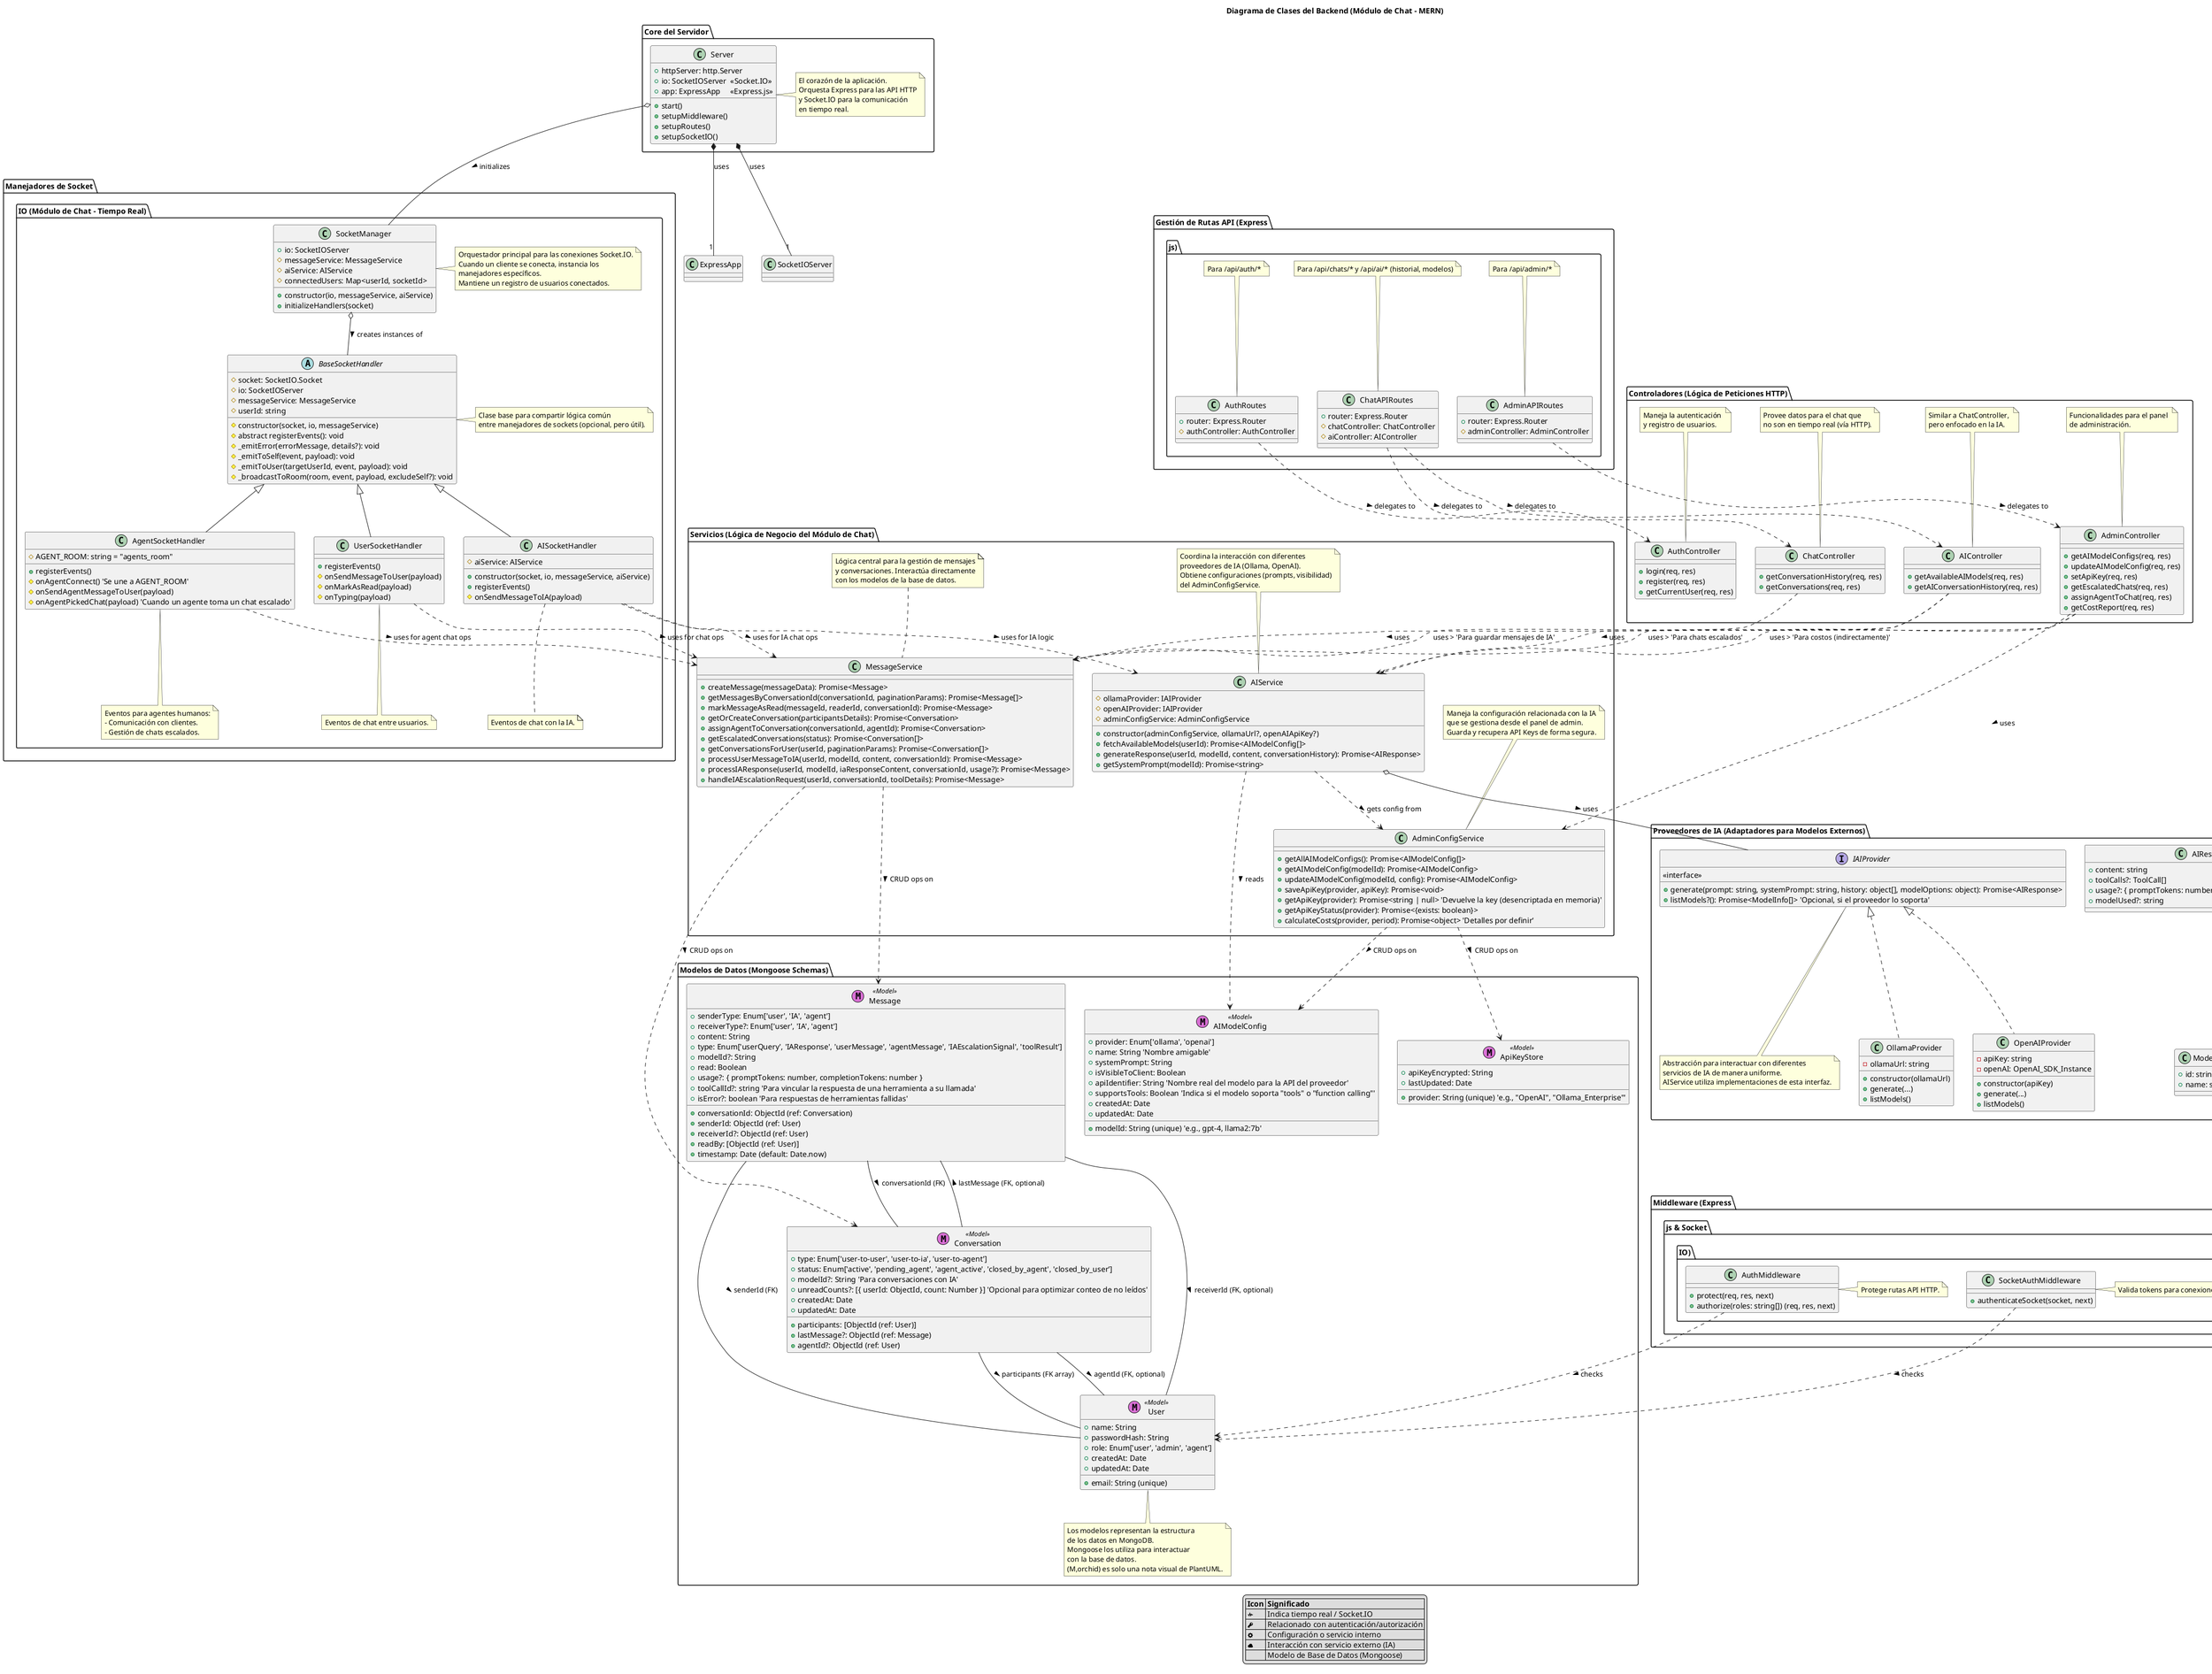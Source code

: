 @startuml Diagrama_Clases_Backend_Chat_MERN


title Diagrama de Clases del Backend (Módulo de Chat - MERN)

' MARK: Core
package "Core del Servidor" {
    class Server {
        + httpServer: http.Server
        + io: SocketIOServer  <<Socket.IO>>
        + app: ExpressApp     <<Express.js>>
        + start()
        + setupMiddleware()
        + setupRoutes()
        + setupSocketIO()
    }
    note right of Server
        El corazón de la aplicación.
        Orquesta Express para las API HTTP
        y Socket.IO para la comunicación
        en tiempo real.
    end note
}

' MARK: Rutas API
package "Gestión de Rutas API (Express.js)" {
    class AuthRoutes {
        + router: Express.Router
        # authController: AuthController
    }
    note top of AuthRoutes : Para /api/auth/*

    class ChatAPIRoutes {
        + router: Express.Router
        # chatController: ChatController
        # aiController: AIController
    }
    note top of ChatAPIRoutes : Para /api/chats/* y /api/ai/* (historial, modelos)

    class AdminAPIRoutes {
        + router: Express.Router
        # adminController: AdminController
    }
    note top of AdminAPIRoutes : Para /api/admin/*
}

' MARK: Controladores
package "Controladores (Lógica de Peticiones HTTP)" {
    class AuthController {
        + login(req, res)
        + register(req, res)
        + getCurrentUser(req, res)
    }
    note top of AuthController
        Maneja la autenticación 
        y registro de usuarios.
    end note

    class ChatController {
        + getConversationHistory(req, res)
        + getConversations(req, res)
    }
    note top of ChatController
        Provee datos para el chat que 
        no son en tiempo real (vía HTTP).
    end note

    class AIController {
        + getAvailableAIModels(req, res)
        + getAIConversationHistory(req, res)
    }
    note top of AIController
        Similar a ChatController, 
        pero enfocado en la IA.
    end note

    class AdminController {
        + getAIModelConfigs(req, res)
        + updateAIModelConfig(req, res)
        + setApiKey(req, res)
        + getEscalatedChats(req, res)
        + assignAgentToChat(req, res)
        + getCostReport(req, res)
    }
    note top of AdminController
        Funcionalidades para el panel 
        de administración.
    end note
}

' MARK: Manejadores de Socket.IO
package "Manejadores de Socket.IO (Módulo de Chat - Tiempo Real)" {
    class SocketManager {
        + io: SocketIOServer
        # messageService: MessageService
        # aiService: AIService
        # connectedUsers: Map<userId, socketId>
        + constructor(io, messageService, aiService)
        + initializeHandlers(socket)
    }
    note right of SocketManager
        Orquestador principal para las conexiones Socket.IO.
        Cuando un cliente se conecta, instancia los
        manejadores específicos.
        Mantiene un registro de usuarios conectados.
    end note

    abstract class BaseSocketHandler {
        # socket: SocketIO.Socket
        # io: SocketIOServer
        # messageService: MessageService
        # userId: string
        # constructor(socket, io, messageService)
        # abstract registerEvents(): void
        # _emitError(errorMessage, details?): void
        # _emitToSelf(event, payload): void
        # _emitToUser(targetUserId, event, payload): void
        # _broadcastToRoom(room, event, payload, excludeSelf?): void
    }
    note right of BaseSocketHandler
        Clase base para compartir lógica común
        entre manejadores de sockets (opcional, pero útil).
    end note

    class UserSocketHandler extends BaseSocketHandler {
        + registerEvents()
        # onSendMessageToUser(payload)
        # onMarkAsRead(payload)
        # onTyping(payload)
    }
    note bottom of UserSocketHandler : Eventos de chat entre usuarios.

    class AISocketHandler extends BaseSocketHandler {
        # aiService: AIService
        + constructor(socket, io, messageService, aiService)
        + registerEvents()
        # onSendMessageToIA(payload)
    }
    note bottom of AISocketHandler : Eventos de chat con la IA.

    class AgentSocketHandler extends BaseSocketHandler {
        # AGENT_ROOM: string = "agents_room"
        + registerEvents()
        # onAgentConnect() 'Se une a AGENT_ROOM'
        # onSendAgentMessageToUser(payload)
        # onAgentPickedChat(payload) 'Cuando un agente toma un chat escalado'
    }
    note bottom of AgentSocketHandler
        Eventos para agentes humanos:
        - Comunicación con clientes.
        - Gestión de chats escalados.
    end note
}

' MARK: Servicios
package "Servicios (Lógica de Negocio del Módulo de Chat)" {
    class MessageService {
        + createMessage(messageData): Promise<Message>
        + getMessagesByConversationId(conversationId, paginationParams): Promise<Message[]>
        + markMessageAsRead(messageId, readerId, conversationId): Promise<Message>
        + getOrCreateConversation(participantsDetails): Promise<Conversation>
        + assignAgentToConversation(conversationId, agentId): Promise<Conversation>
        + getEscalatedConversations(status): Promise<Conversation[]>
        + getConversationsForUser(userId, paginationParams): Promise<Conversation[]>
        + processUserMessageToIA(userId, modelId, content, conversationId): Promise<Message>
        + processIAResponse(userId, modelId, iaResponseContent, conversationId, usage?): Promise<Message>
        + handleIAEscalationRequest(userId, conversationId, toolDetails): Promise<Message>
    }
    note top of MessageService
        Lógica central para la gestión de mensajes
        y conversaciones. Interactúa directamente
        con los modelos de la base de datos.
    end note

    class AIService {
        # ollamaProvider: IAIProvider
        # openAIProvider: IAIProvider
        # adminConfigService: AdminConfigService
        + constructor(adminConfigService, ollamaUrl?, openAIApiKey?)
        + fetchAvailableModels(userId): Promise<AIModelConfig[]>
        + generateResponse(userId, modelId, content, conversationHistory): Promise<AIResponse>
        + getSystemPrompt(modelId): Promise<string>
    }
    note top of AIService
        Coordina la interacción con diferentes
        proveedores de IA (Ollama, OpenAI).
        Obtiene configuraciones (prompts, visibilidad)
        del AdminConfigService.
    end note

    class AdminConfigService {
        + getAllAIModelConfigs(): Promise<AIModelConfig[]>
        + getAIModelConfig(modelId): Promise<AIModelConfig>
        + updateAIModelConfig(modelId, config): Promise<AIModelConfig>
        + saveApiKey(provider, apiKey): Promise<void>
        + getApiKey(provider): Promise<string | null> 'Devuelve la key (desencriptada en memoria)'
        + getApiKeyStatus(provider): Promise<{exists: boolean}>
        + calculateCosts(provider, period): Promise<object> 'Detalles por definir'
    }
    note top of AdminConfigService
        Maneja la configuración relacionada con la IA
        que se gestiona desde el panel de admin.
        Guarda y recupera API Keys de forma segura.
    end note
}

' MARK: Proveedores de IA
package "Proveedores de IA (Adaptadores para Modelos Externos)" {
    interface IAIProvider {
        <<interface>>
        + generate(prompt: string, systemPrompt: string, history: object[], modelOptions: object): Promise<AIResponse>
        + listModels?(): Promise<ModelInfo[]> 'Opcional, si el proveedor lo soporta'
    }
    class OllamaProvider implements IAIProvider {
        - ollamaUrl: string
        + constructor(ollamaUrl)
        + generate(...)
        + listModels()
    }
    class OpenAIProvider implements IAIProvider {
        - apiKey: string
        - openAI: OpenAI_SDK_Instance
        + constructor(apiKey)
        + generate(...)
        + listModels()
    }
    class AIResponse {
        + content: string
        + toolCalls?: ToolCall[]
        + usage?: { promptTokens: number, completionTokens: number }
        + modelUsed?: string
    }
    class ToolCall {
        + id: string 'Para OpenAI'
        + type: string 'function'
        + function: { name: string, arguments: string } 'Los argumentos vienen como JSON string'
    }
    class ModelInfo {
        + id: string
        + name: string
    }
    note bottom of IAIProvider
        Abstracción para interactuar con diferentes
        servicios de IA de manera uniforme.
        AIService utiliza implementaciones de esta interfaz.
    end note
}

' MARK: Modelos de Datos
package "Modelos de Datos (Mongoose Schemas)" {
    class User <<(M,orchid) Model>> {
        + name: String
        + email: String (unique)
        + passwordHash: String
        + role: Enum['user', 'admin', 'agent']
        + createdAt: Date
        + updatedAt: Date
    }
    class Message <<(M,orchid) Model>> {
        + conversationId: ObjectId (ref: Conversation)
        + senderId: ObjectId (ref: User)
        + senderType: Enum['user', 'IA', 'agent']
        + receiverId?: ObjectId (ref: User)
        + receiverType?: Enum['user', 'IA', 'agent']
        + content: String
        + type: Enum['userQuery', 'IAResponse', 'userMessage', 'agentMessage', 'IAEscalationSignal', 'toolResult']
        + modelId?: String
        + read: Boolean
        + readBy: [ObjectId (ref: User)]
        + timestamp: Date (default: Date.now)
        + usage?: { promptTokens: number, completionTokens: number }
        + toolCallId?: string 'Para vincular la respuesta de una herramienta a su llamada'
        + isError?: boolean 'Para respuestas de herramientas fallidas'
    }
    class Conversation <<(M,orchid) Model>> {
        + participants: [ObjectId (ref: User)]
        + type: Enum['user-to-user', 'user-to-ia', 'user-to-agent']
        + lastMessage?: ObjectId (ref: Message)
        + status: Enum['active', 'pending_agent', 'agent_active', 'closed_by_agent', 'closed_by_user']
        + agentId?: ObjectId (ref: User)
        + modelId?: String 'Para conversaciones con IA'
        + unreadCounts?: [{ userId: ObjectId, count: Number }] 'Opcional para optimizar conteo de no leídos'
        + createdAt: Date
        + updatedAt: Date
    }
    class AIModelConfig <<(M,orchid) Model>> {
        + modelId: String (unique) 'e.g., gpt-4, llama2:7b'
        + provider: Enum['ollama', 'openai']
        + name: String 'Nombre amigable'
        + systemPrompt: String
        + isVisibleToClient: Boolean
        + apiIdentifier: String 'Nombre real del modelo para la API del proveedor'
        + supportsTools: Boolean 'Indica si el modelo soporta "tools" o "function calling"'
        + createdAt: Date
        + updatedAt: Date
    }
    class ApiKeyStore <<(M,orchid) Model>> {
         + provider: String (unique) 'e.g., "OpenAI", "Ollama_Enterprise"'
         + apiKeyEncrypted: String
         + lastUpdated: Date
    }
    note bottom of User
        Los modelos representan la estructura
        de los datos en MongoDB.
        Mongoose los utiliza para interactuar
        con la base de datos.
        (M,orchid) es solo una nota visual de PlantUML.
    end note
}

' MARK: Middleware
package "Middleware (Express.js & Socket.IO)" {
    class AuthMiddleware {
        + protect(req, res, next)
        + authorize(roles: string[]) (req, res, next)
    }
    note right of AuthMiddleware : Protege rutas API HTTP.

    class SocketAuthMiddleware {
        + authenticateSocket(socket, next)
    }
    note right of SocketAuthMiddleware : Valida tokens para conexiones Socket.IO.
}

' --- Relaciones Principales ---

Server *-- "1" ExpressApp : uses
Server *-- "1" SocketIOServer : uses
Server o-- SocketManager : initializes >
' El servidor tiene una instancia de SocketManager que inicializa al arrancar setupSocketIO

' Rutas y Controladores
AuthRoutes ..> AuthController : delegates to >
ChatAPIRoutes ..> ChatController : delegates to >
ChatAPIRoutes ..> AIController : delegates to >
AdminAPIRoutes ..> AdminController : delegates to >

' Controladores y Servicios
ChatController ..> MessageService : uses >
AIController ..> AIService : uses >
AIController ..> MessageService : uses > 'Para guardar mensajes de IA'
AdminController ..> AdminConfigService : uses >
AdminController ..> MessageService : uses > 'Para chats escalados'
AdminController ..> AIService : uses > 'Para costos (indirectamente)'

' Socket Manager y Handlers
SocketManager o-- BaseSocketHandler : creates instances of >
' SocketManager crea instancias de UserSocketHandler, AISocketHandler, AgentSocketHandler
' que heredan de BaseSocketHandler. Por simplicidad, no se dibujan todas las flechas de creación.

' Handlers y Servicios
UserSocketHandler ..> MessageService : uses for chat ops >
AISocketHandler ..> MessageService : uses for IA chat ops >
AISocketHandler ..> AIService : uses for IA logic >
AgentSocketHandler ..> MessageService : uses for agent chat ops >

' Servicios y Proveedores/Modelos
MessageService ..> Message : CRUD ops on >
MessageService ..> Conversation : CRUD ops on >
AIService o-- IAIProvider : uses >
AIService ..> AdminConfigService : gets config from >
AIService ..> AIModelConfig : reads >
AdminConfigService ..> AIModelConfig : CRUD ops on >
AdminConfigService ..> ApiKeyStore : CRUD ops on >

' Middleware
AuthMiddleware ..> User : checks >
SocketAuthMiddleware ..> User : checks >

' Relaciones entre modelos (referencias)
Message -- Conversation : conversationId (FK) >
Message -- User : senderId (FK) >
Message -- User : receiverId (FK, optional) >
Conversation -- User : participants (FK array) >
Conversation -- Message : lastMessage (FK, optional) >
Conversation -- User : agentId (FK, optional) >

legend
  |= Icon |= Significado |
  | <&pulse> | Indica tiempo real / Socket.IO |
  | <&key> | Relacionado con autenticación/autorización |
  | <&cog> | Configuración o servicio interno |
  | <&cloud> | Interacción con servicio externo (IA) |
  | <&database> | Modelo de Base de Datos (Mongoose) |
end legend

@enduml